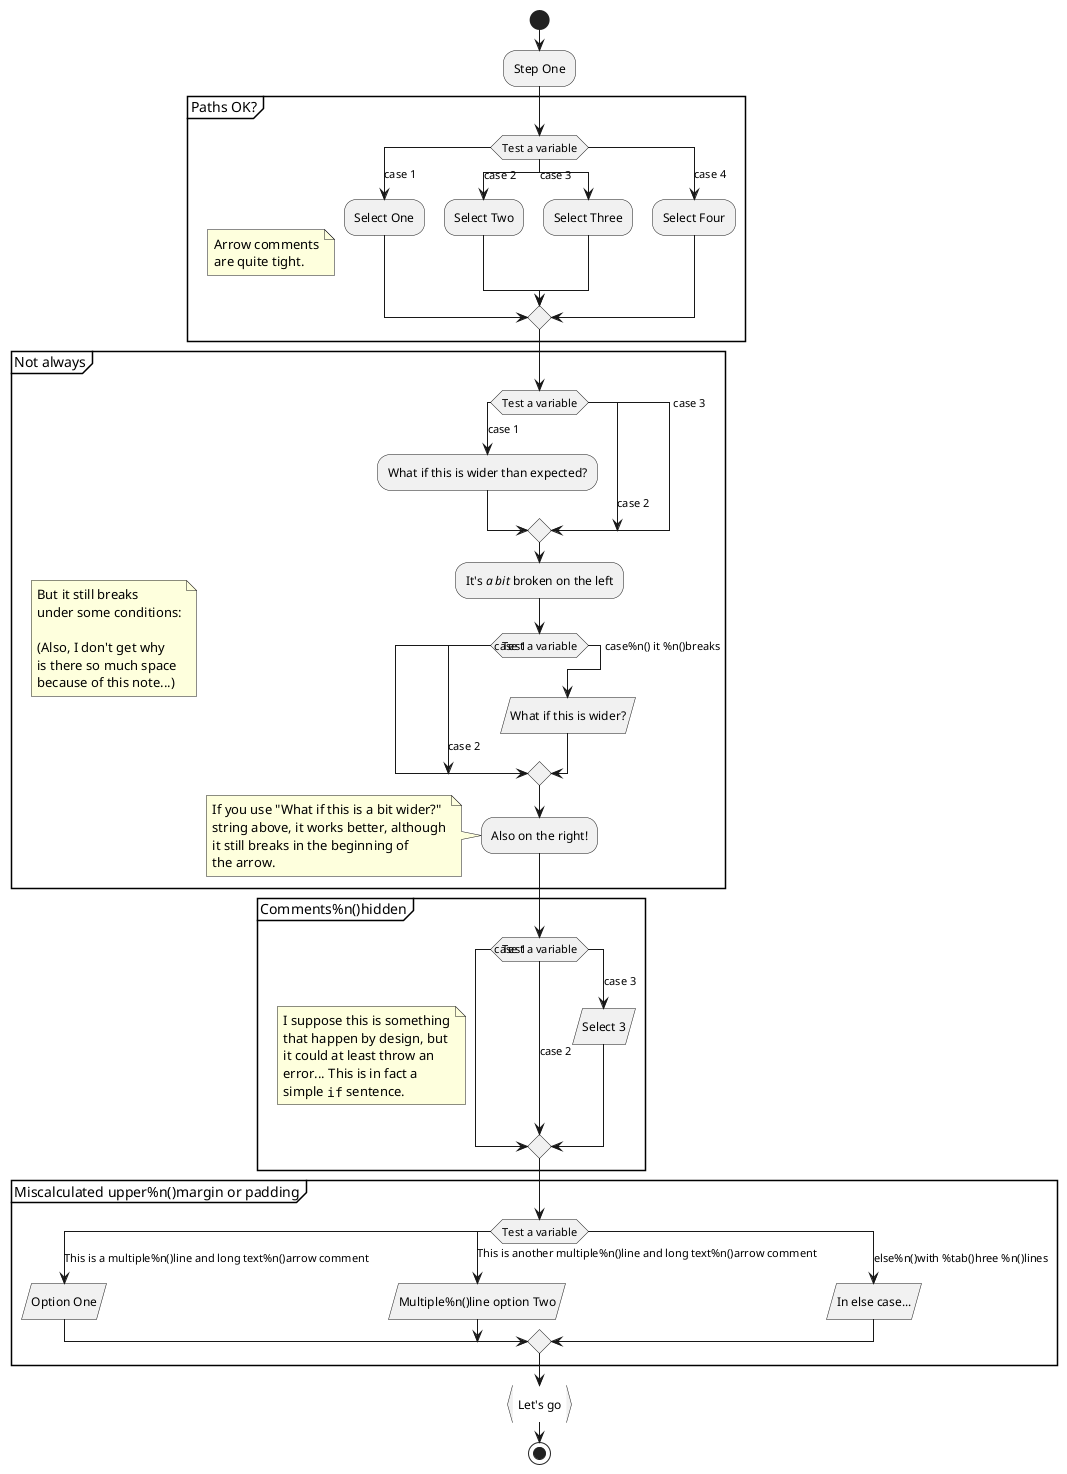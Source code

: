 {
  "sha1": "6xomu6nkzcss6wcysk6lj9icckl1mz1",
  "insertion": {
    "when": "2024-05-30T20:48:21.074Z",
    "url": "https://github.com/plantuml/plantuml/issues/180",
    "user": "plantuml@gmail.com"
  }
}
@startuml

start

:Step One;
partition "Paths OK?" {
    note
        Arrow comments
        are quite tight.
    end note
	switch (Test a variable)
		case (case 1)
			:Select One;
		case (case 2)
			:Select Two;
		case (case 3)
			:Select Three;
		case (case 4)
			:Select Four;
	endswitch
}

partition "Not always" {
    note
        But it still breaks
        under some conditions:
        
        (Also, I don't get why
        is there so much space
        because of this note...)
    end note
	switch (Test a variable)
		case (case 1)
			:What if this is wider than expected?;
		case (case 2)
		case (case 3)
	endswitch
	:It's //a bit// broken on the left;
	switch (Test a variable)
		case (case 1)
		case (case 2)
		case (case%n() it %n()breaks)
			:What if this is wider?/
	endswitch
	:Also on the right!;
	note
	 If you use "What if this is a bit wider?"
	 string above, it works better, although
	 it still breaks in the beginning of
	 the arrow.
	end note
}

partition "Comments%n()hidden" {
    note
        I suppose this is something
        that happen by design, but
        it could at least throw an
        error... This is in fact a
        simple ""if"" sentence.
    end note
	switch (Test a variable)
		case (case 1)
		case (case 2)
		case (case 3)
			:Select 3/
	endswitch
}

partition "Miscalculated upper%n()margin or padding" {
	switch (Test a variable)
		case (This is a multiple%n()line and long text%n()arrow comment)
			:Option One/
		case (This is another multiple%n()line and long text%n()arrow comment)
			:Multiple%n()line option Two/
		case (else%n()with %tab()hree %n()lines)
			:In else case.../
	endswitch
}

:Let's go}

stop

@enduml
